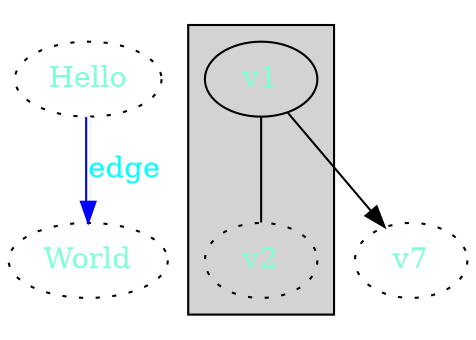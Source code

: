 digraph G{
  node [fontcolor="aquamarine:green", style="dotted"];
  Hello -> World [label="edge", fontcolor="aqua", color="blue:aliceblue"];
  
  subgraph cluster_0 {
    style="striped";
    v1 -> v2 [style="tapered", dir="none"];

  }
  
  v1 [style="filled"];
  v1 -> v7 ;

}

